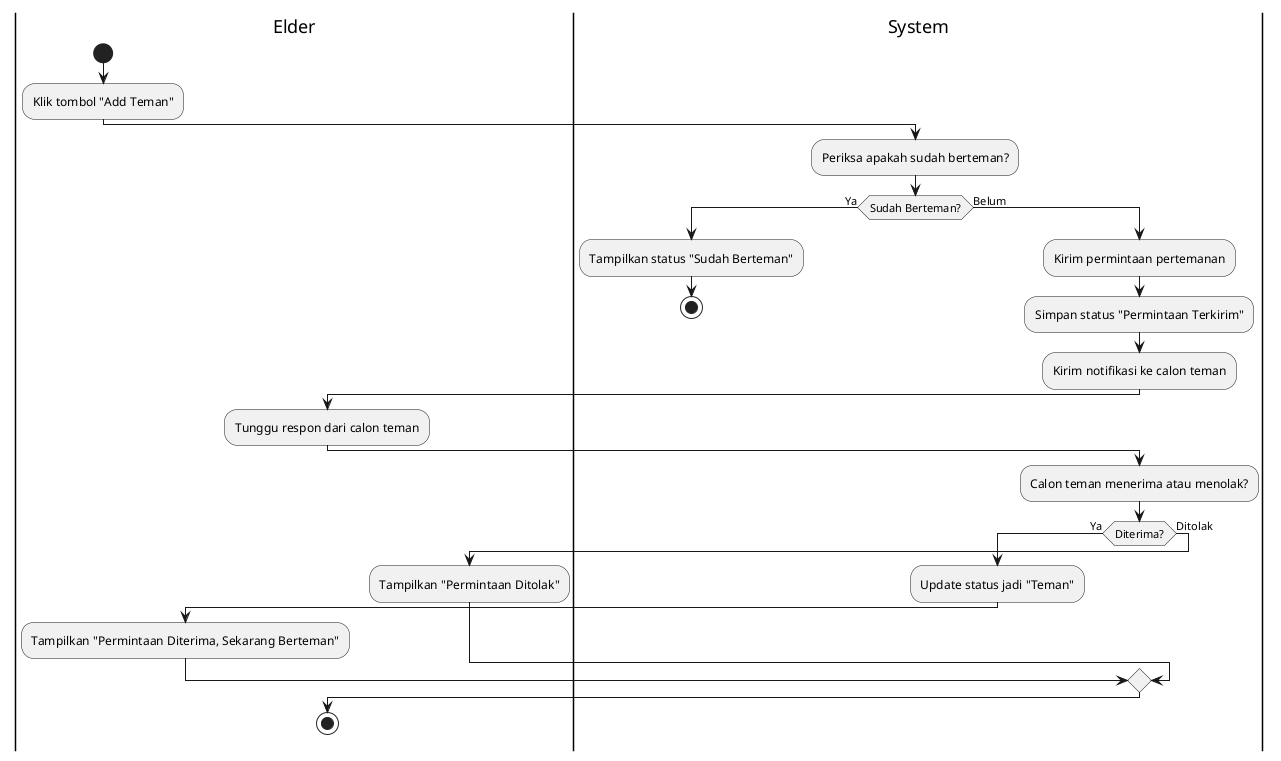 @startuml
|Elder|
start

:Klik tombol "Add Teman";

|System|
:Periksa apakah sudah berteman?;

if (Sudah Berteman?) then (Ya)
    :Tampilkan status "Sudah Berteman";
    stop
else (Belum)
    :Kirim permintaan pertemanan;
    :Simpan status "Permintaan Terkirim";
    :Kirim notifikasi ke calon teman;

|Elder|
:Tunggu respon dari calon teman;

|System|
:Calon teman menerima atau menolak?;

if (Diterima?) then (Ya)
    :Update status jadi "Teman";
    |Elder|
    :Tampilkan "Permintaan Diterima, Sekarang Berteman";
else (Ditolak)
    |Elder|
    :Tampilkan "Permintaan Ditolak";
endif

stop
@enduml